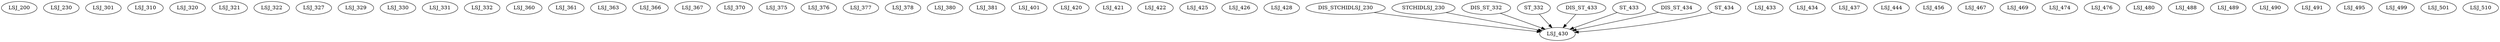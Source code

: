 digraph G {
    LSJ_200;
    LSJ_230;
    LSJ_301;
    LSJ_310;
    LSJ_320;
    LSJ_321;
    LSJ_322;
    LSJ_327;
    LSJ_329;
    LSJ_330;
    LSJ_331;
    LSJ_332;
    LSJ_360;
    LSJ_361;
    LSJ_363;
    LSJ_366;
    LSJ_367;
    LSJ_370;
    LSJ_375;
    LSJ_376;
    LSJ_377;
    LSJ_378;
    LSJ_380;
    LSJ_381;
    LSJ_401;
    LSJ_420;
    LSJ_421;
    LSJ_422;
    LSJ_425;
    LSJ_426;
    LSJ_428;
    edge [color=black];
    DIS_STCHIDLSJ_230 -> LSJ_430;
    STCHIDLSJ_230 -> LSJ_430;
    DIS_ST_332 -> LSJ_430;
    ST_332 -> LSJ_430;
    DIS_ST_433 -> LSJ_430;
    ST_433 -> LSJ_430;
    DIS_ST_434 -> LSJ_430;
    ST_434 -> LSJ_430;
    LSJ_433;
    LSJ_434;
    LSJ_437;
    LSJ_444;
    LSJ_456;
    LSJ_467;
    LSJ_469;
    LSJ_474;
    LSJ_476;
    LSJ_480;
    LSJ_488;
    LSJ_489;
    LSJ_490;
    LSJ_491;
    LSJ_495;
    LSJ_499;
    LSJ_501;
    LSJ_510;
}
